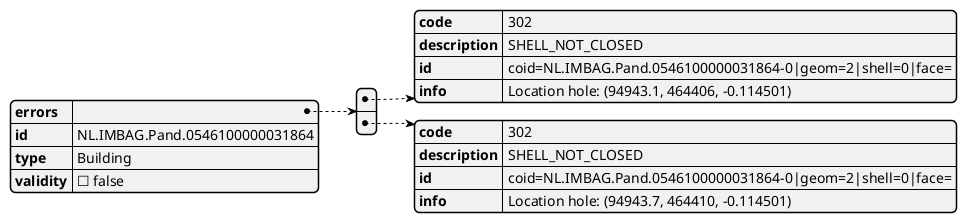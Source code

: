 @startjson
{
  "errors": [
    {
      "code": 302,
      "description": "SHELL_NOT_CLOSED",
      "id": "coid=NL.IMBAG.Pand.0546100000031864-0|geom=2|shell=0|face=",
      "info": "Location hole: (94943.1, 464406, -0.114501)"
    },
    {
      "code": 302,
      "description": "SHELL_NOT_CLOSED",
      "id": "coid=NL.IMBAG.Pand.0546100000031864-0|geom=2|shell=0|face=",
      "info": "Location hole: (94943.7, 464410, -0.114501)"
    }
  ],
  "id": "NL.IMBAG.Pand.0546100000031864",
  "type": "Building",
  "validity": false
}
@endjson